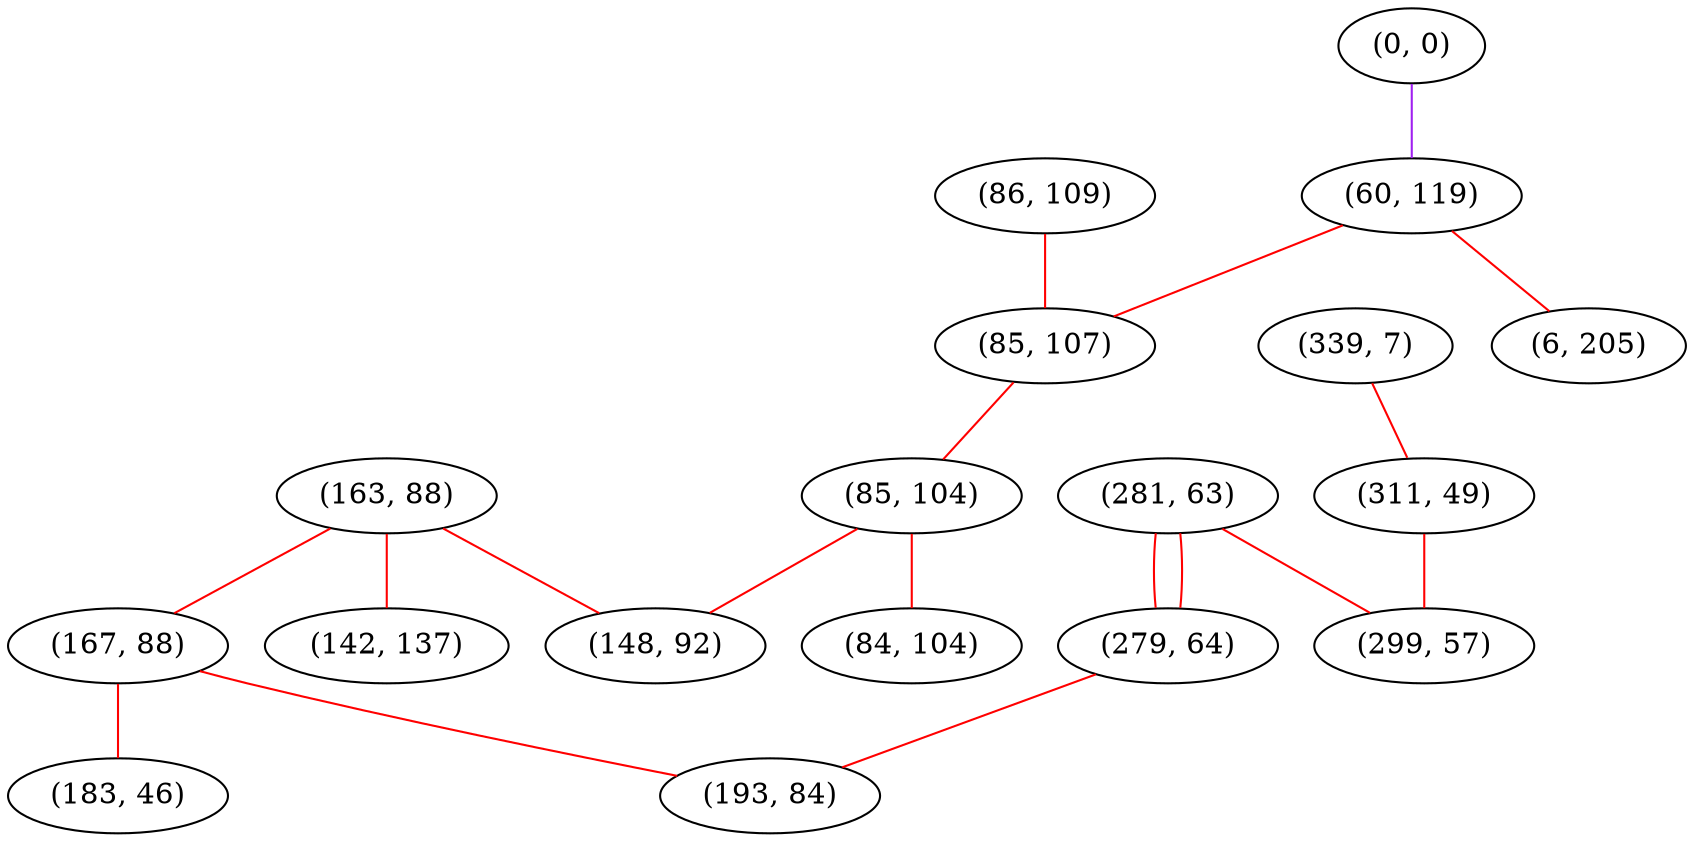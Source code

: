 graph "" {
"(163, 88)";
"(0, 0)";
"(86, 109)";
"(281, 63)";
"(339, 7)";
"(60, 119)";
"(85, 107)";
"(167, 88)";
"(85, 104)";
"(183, 46)";
"(148, 92)";
"(279, 64)";
"(311, 49)";
"(6, 205)";
"(84, 104)";
"(142, 137)";
"(299, 57)";
"(193, 84)";
"(163, 88)" -- "(142, 137)"  [color=red, key=0, weight=1];
"(163, 88)" -- "(148, 92)"  [color=red, key=0, weight=1];
"(163, 88)" -- "(167, 88)"  [color=red, key=0, weight=1];
"(0, 0)" -- "(60, 119)"  [color=purple, key=0, weight=4];
"(86, 109)" -- "(85, 107)"  [color=red, key=0, weight=1];
"(281, 63)" -- "(299, 57)"  [color=red, key=0, weight=1];
"(281, 63)" -- "(279, 64)"  [color=red, key=0, weight=1];
"(281, 63)" -- "(279, 64)"  [color=red, key=1, weight=1];
"(339, 7)" -- "(311, 49)"  [color=red, key=0, weight=1];
"(60, 119)" -- "(6, 205)"  [color=red, key=0, weight=1];
"(60, 119)" -- "(85, 107)"  [color=red, key=0, weight=1];
"(85, 107)" -- "(85, 104)"  [color=red, key=0, weight=1];
"(167, 88)" -- "(183, 46)"  [color=red, key=0, weight=1];
"(167, 88)" -- "(193, 84)"  [color=red, key=0, weight=1];
"(85, 104)" -- "(148, 92)"  [color=red, key=0, weight=1];
"(85, 104)" -- "(84, 104)"  [color=red, key=0, weight=1];
"(279, 64)" -- "(193, 84)"  [color=red, key=0, weight=1];
"(311, 49)" -- "(299, 57)"  [color=red, key=0, weight=1];
}
